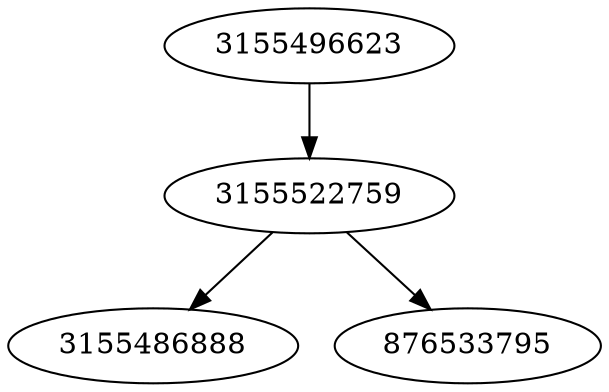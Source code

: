 strict digraph  {
3155486888;
3155522759;
876533795;
3155496623;
3155522759 -> 876533795;
3155522759 -> 3155486888;
3155496623 -> 3155522759;
}
